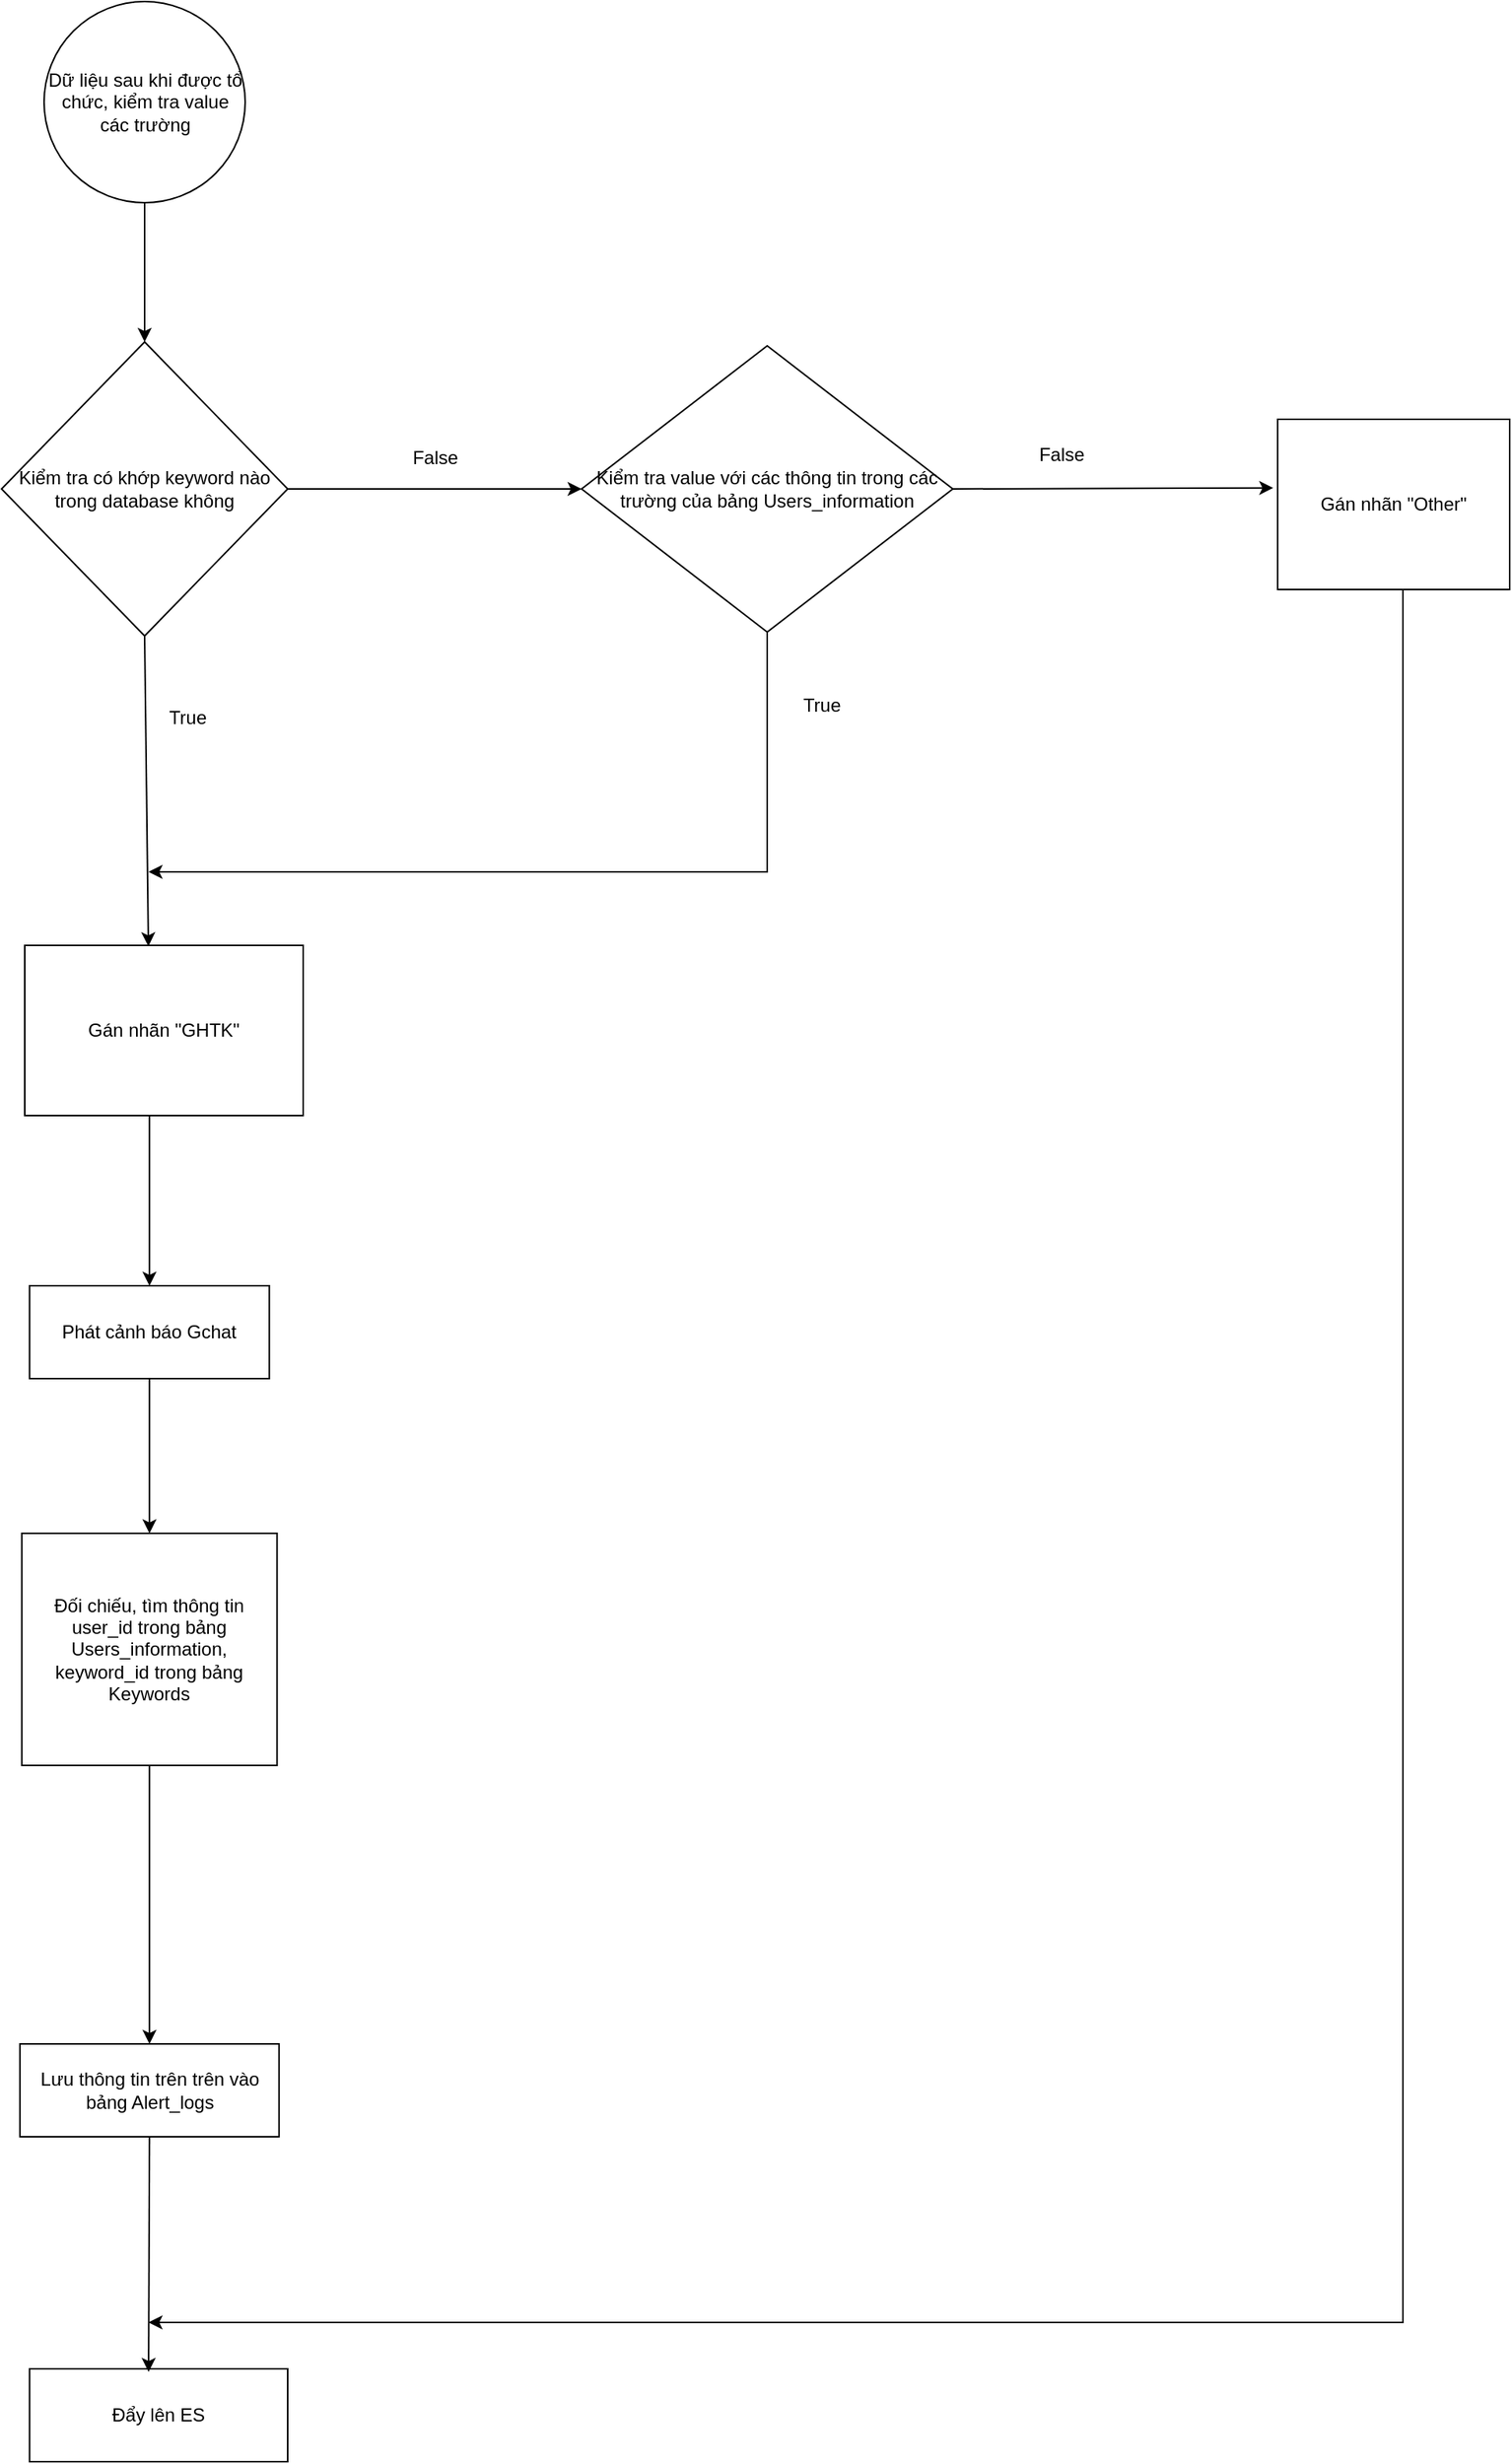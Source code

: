 <mxfile version="22.1.17" type="github">
  <diagram name="Trang-1" id="c80fPtuPHVVS2-120Hfh">
    <mxGraphModel dx="1687" dy="868" grid="1" gridSize="10" guides="1" tooltips="1" connect="1" arrows="1" fold="1" page="1" pageScale="1" pageWidth="827" pageHeight="1169" math="0" shadow="0">
      <root>
        <mxCell id="0" />
        <mxCell id="1" parent="0" />
        <mxCell id="VRr-sK2LMt2KvWUygI88-1" value="Dữ liệu sau khi được tổ chức, kiểm tra value các trường" style="ellipse;whiteSpace=wrap;html=1;aspect=fixed;" vertex="1" parent="1">
          <mxGeometry x="112.5" y="40" width="130" height="130" as="geometry" />
        </mxCell>
        <mxCell id="VRr-sK2LMt2KvWUygI88-2" value="Kiểm tra có khớp keyword nào trong database không" style="rhombus;whiteSpace=wrap;html=1;" vertex="1" parent="1">
          <mxGeometry x="85" y="260" width="185" height="190" as="geometry" />
        </mxCell>
        <mxCell id="VRr-sK2LMt2KvWUygI88-3" value="" style="endArrow=classic;html=1;rounded=0;exitX=0.5;exitY=1;exitDx=0;exitDy=0;entryX=0.5;entryY=0;entryDx=0;entryDy=0;" edge="1" parent="1" source="VRr-sK2LMt2KvWUygI88-1" target="VRr-sK2LMt2KvWUygI88-2">
          <mxGeometry width="50" height="50" relative="1" as="geometry">
            <mxPoint x="390" y="410" as="sourcePoint" />
            <mxPoint x="440" y="360" as="targetPoint" />
          </mxGeometry>
        </mxCell>
        <mxCell id="VRr-sK2LMt2KvWUygI88-6" value="Đối chiếu, tìm thông tin user_id trong bảng Users_information, keyword_id trong bảng Keywords" style="rounded=0;whiteSpace=wrap;html=1;" vertex="1" parent="1">
          <mxGeometry x="98.13" y="1030" width="165" height="150" as="geometry" />
        </mxCell>
        <mxCell id="VRr-sK2LMt2KvWUygI88-9" value="Lưu thông tin trên trên vào bảng Alert_logs" style="rounded=0;whiteSpace=wrap;html=1;" vertex="1" parent="1">
          <mxGeometry x="96.88" y="1360" width="167.5" height="60" as="geometry" />
        </mxCell>
        <mxCell id="VRr-sK2LMt2KvWUygI88-13" value="" style="endArrow=classic;html=1;rounded=0;exitX=0.5;exitY=1;exitDx=0;exitDy=0;entryX=0.5;entryY=0;entryDx=0;entryDy=0;" edge="1" parent="1" source="VRr-sK2LMt2KvWUygI88-6" target="VRr-sK2LMt2KvWUygI88-9">
          <mxGeometry width="50" height="50" relative="1" as="geometry">
            <mxPoint x="390" y="710" as="sourcePoint" />
            <mxPoint x="440" y="660" as="targetPoint" />
          </mxGeometry>
        </mxCell>
        <mxCell id="VRr-sK2LMt2KvWUygI88-14" value="Phát cảnh báo Gchat" style="rounded=0;whiteSpace=wrap;html=1;" vertex="1" parent="1">
          <mxGeometry x="103.13" y="870" width="155" height="60" as="geometry" />
        </mxCell>
        <mxCell id="VRr-sK2LMt2KvWUygI88-16" value="" style="endArrow=classic;html=1;rounded=0;exitX=0.5;exitY=1;exitDx=0;exitDy=0;entryX=0.5;entryY=0;entryDx=0;entryDy=0;" edge="1" parent="1" source="VRr-sK2LMt2KvWUygI88-14" target="VRr-sK2LMt2KvWUygI88-6">
          <mxGeometry width="50" height="50" relative="1" as="geometry">
            <mxPoint x="390" y="710" as="sourcePoint" />
            <mxPoint x="440" y="660" as="targetPoint" />
          </mxGeometry>
        </mxCell>
        <mxCell id="VRr-sK2LMt2KvWUygI88-18" value="Kiểm tra value với các thông tin trong các trường của bảng Users_information" style="rhombus;whiteSpace=wrap;html=1;" vertex="1" parent="1">
          <mxGeometry x="460" y="262.5" width="240" height="185" as="geometry" />
        </mxCell>
        <mxCell id="VRr-sK2LMt2KvWUygI88-21" value="False" style="text;html=1;align=center;verticalAlign=middle;resizable=0;points=[];autosize=1;strokeColor=none;fillColor=none;" vertex="1" parent="1">
          <mxGeometry x="340" y="320" width="50" height="30" as="geometry" />
        </mxCell>
        <mxCell id="VRr-sK2LMt2KvWUygI88-23" value="" style="endArrow=classic;html=1;rounded=0;exitX=1;exitY=0.5;exitDx=0;exitDy=0;entryX=0;entryY=0.5;entryDx=0;entryDy=0;" edge="1" parent="1" source="VRr-sK2LMt2KvWUygI88-2" target="VRr-sK2LMt2KvWUygI88-18">
          <mxGeometry width="50" height="50" relative="1" as="geometry">
            <mxPoint x="480" y="660" as="sourcePoint" />
            <mxPoint x="530" y="610" as="targetPoint" />
          </mxGeometry>
        </mxCell>
        <mxCell id="VRr-sK2LMt2KvWUygI88-25" value="" style="endArrow=classic;html=1;rounded=0;exitX=0.5;exitY=1;exitDx=0;exitDy=0;exitPerimeter=0;" edge="1" parent="1" source="VRr-sK2LMt2KvWUygI88-2">
          <mxGeometry width="50" height="50" relative="1" as="geometry">
            <mxPoint x="480" y="660" as="sourcePoint" />
            <mxPoint x="179.958" y="650.593" as="targetPoint" />
          </mxGeometry>
        </mxCell>
        <mxCell id="VRr-sK2LMt2KvWUygI88-26" value="" style="endArrow=classic;html=1;rounded=0;exitX=0.5;exitY=1;exitDx=0;exitDy=0;" edge="1" parent="1" target="VRr-sK2LMt2KvWUygI88-14">
          <mxGeometry width="50" height="50" relative="1" as="geometry">
            <mxPoint x="180.625" y="760" as="sourcePoint" />
            <mxPoint x="530" y="860" as="targetPoint" />
          </mxGeometry>
        </mxCell>
        <mxCell id="VRr-sK2LMt2KvWUygI88-27" value="" style="endArrow=classic;html=1;rounded=0;entryX=0.5;entryY=1;entryDx=0;entryDy=0;edgeStyle=orthogonalEdgeStyle;exitX=0.5;exitY=1;exitDx=0;exitDy=0;" edge="1" parent="1" source="VRr-sK2LMt2KvWUygI88-18">
          <mxGeometry width="50" height="50" relative="1" as="geometry">
            <mxPoint x="580" y="490" as="sourcePoint" />
            <mxPoint x="180" y="602.5" as="targetPoint" />
            <Array as="points">
              <mxPoint x="580" y="602" />
            </Array>
          </mxGeometry>
        </mxCell>
        <mxCell id="VRr-sK2LMt2KvWUygI88-28" value="Đẩy lên ES" style="rounded=0;whiteSpace=wrap;html=1;" vertex="1" parent="1">
          <mxGeometry x="103.13" y="1570" width="166.87" height="60" as="geometry" />
        </mxCell>
        <mxCell id="VRr-sK2LMt2KvWUygI88-29" value="" style="endArrow=classic;html=1;rounded=0;exitX=0.5;exitY=1;exitDx=0;exitDy=0;entryX=0.461;entryY=0.033;entryDx=0;entryDy=0;entryPerimeter=0;" edge="1" parent="1" source="VRr-sK2LMt2KvWUygI88-9" target="VRr-sK2LMt2KvWUygI88-28">
          <mxGeometry width="50" height="50" relative="1" as="geometry">
            <mxPoint x="480" y="1500" as="sourcePoint" />
            <mxPoint x="530" y="1450" as="targetPoint" />
          </mxGeometry>
        </mxCell>
        <mxCell id="VRr-sK2LMt2KvWUygI88-30" value="" style="endArrow=classic;html=1;rounded=0;exitX=1;exitY=0.5;exitDx=0;exitDy=0;entryX=-0.019;entryY=0.403;entryDx=0;entryDy=0;entryPerimeter=0;" edge="1" parent="1" source="VRr-sK2LMt2KvWUygI88-18" target="VRr-sK2LMt2KvWUygI88-32">
          <mxGeometry width="50" height="50" relative="1" as="geometry">
            <mxPoint x="480" y="440" as="sourcePoint" />
            <mxPoint x="870" y="355" as="targetPoint" />
          </mxGeometry>
        </mxCell>
        <mxCell id="VRr-sK2LMt2KvWUygI88-31" value="Gán nhãn &quot;GHTK&quot;" style="rounded=0;whiteSpace=wrap;html=1;" vertex="1" parent="1">
          <mxGeometry x="100" y="650" width="180" height="110" as="geometry" />
        </mxCell>
        <mxCell id="VRr-sK2LMt2KvWUygI88-32" value="Gán nhãn &quot;Other&quot;" style="rounded=0;whiteSpace=wrap;html=1;" vertex="1" parent="1">
          <mxGeometry x="910" y="310" width="150" height="110" as="geometry" />
        </mxCell>
        <mxCell id="VRr-sK2LMt2KvWUygI88-33" value="" style="endArrow=classic;html=1;rounded=0;exitX=0.5;exitY=1;exitDx=0;exitDy=0;edgeStyle=orthogonalEdgeStyle;" edge="1" parent="1">
          <mxGeometry width="50" height="50" relative="1" as="geometry">
            <mxPoint x="965" y="420" as="sourcePoint" />
            <mxPoint x="180" y="1540" as="targetPoint" />
            <Array as="points">
              <mxPoint x="991" y="420" />
              <mxPoint x="991" y="1540" />
            </Array>
          </mxGeometry>
        </mxCell>
        <mxCell id="VRr-sK2LMt2KvWUygI88-36" value="False" style="text;html=1;align=center;verticalAlign=middle;resizable=0;points=[];autosize=1;strokeColor=none;fillColor=none;" vertex="1" parent="1">
          <mxGeometry x="745" y="318" width="50" height="30" as="geometry" />
        </mxCell>
        <mxCell id="VRr-sK2LMt2KvWUygI88-37" value="True" style="text;html=1;align=center;verticalAlign=middle;resizable=0;points=[];autosize=1;strokeColor=none;fillColor=none;" vertex="1" parent="1">
          <mxGeometry x="180" y="488" width="50" height="30" as="geometry" />
        </mxCell>
        <mxCell id="VRr-sK2LMt2KvWUygI88-40" value="True" style="text;html=1;align=center;verticalAlign=middle;resizable=0;points=[];autosize=1;strokeColor=none;fillColor=none;" vertex="1" parent="1">
          <mxGeometry x="590" y="480" width="50" height="30" as="geometry" />
        </mxCell>
      </root>
    </mxGraphModel>
  </diagram>
</mxfile>
